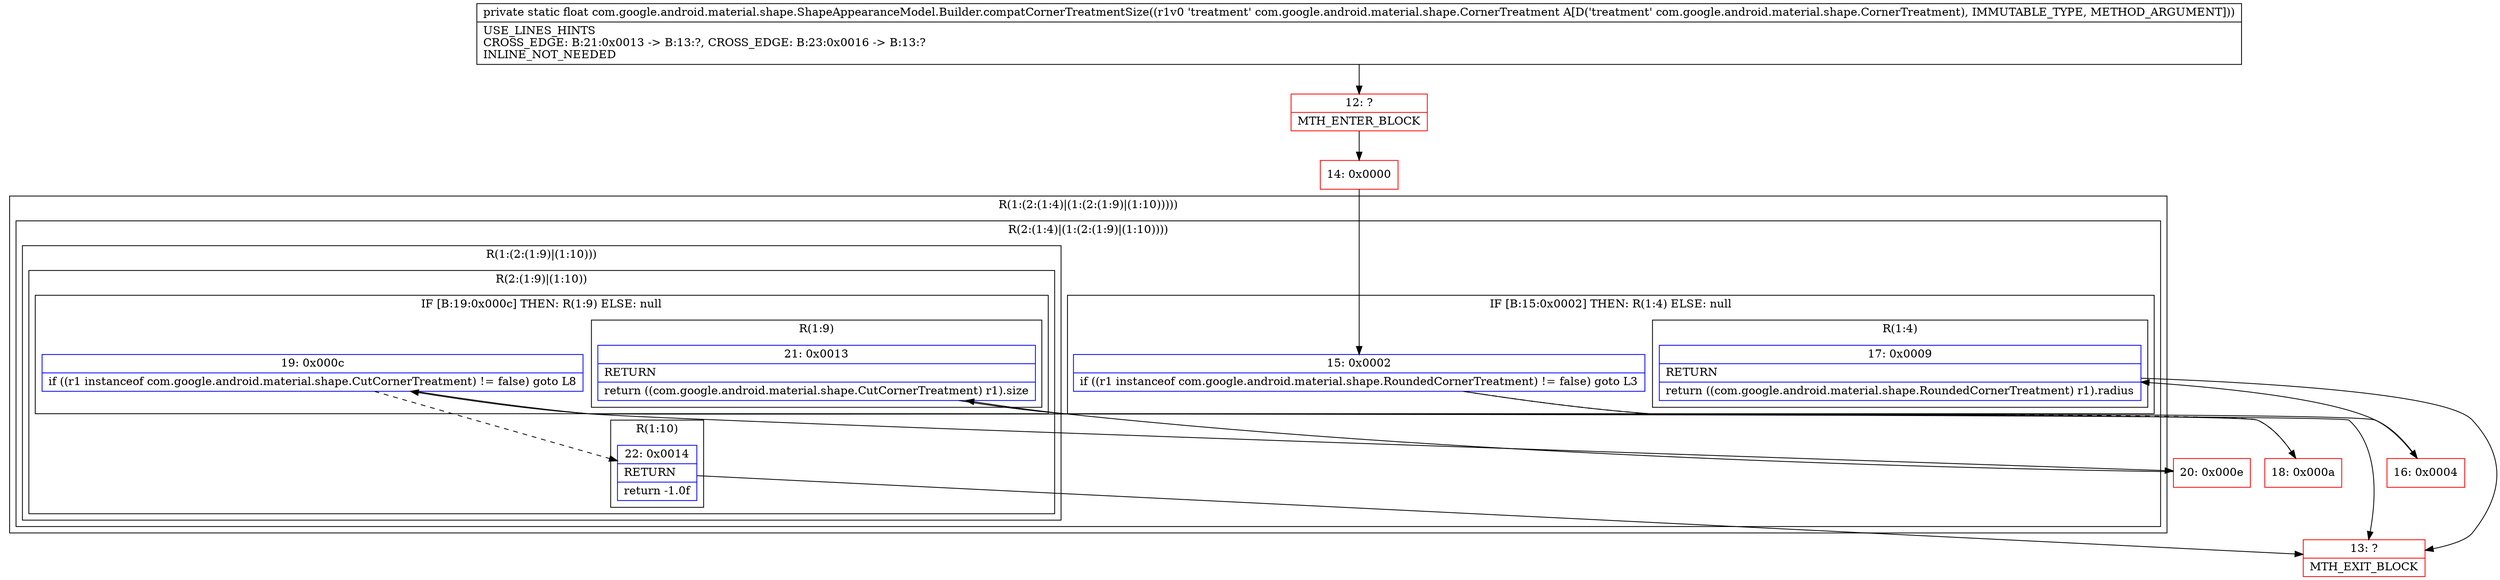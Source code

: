 digraph "CFG forcom.google.android.material.shape.ShapeAppearanceModel.Builder.compatCornerTreatmentSize(Lcom\/google\/android\/material\/shape\/CornerTreatment;)F" {
subgraph cluster_Region_552591908 {
label = "R(1:(2:(1:4)|(1:(2:(1:9)|(1:10)))))";
node [shape=record,color=blue];
subgraph cluster_Region_2091700359 {
label = "R(2:(1:4)|(1:(2:(1:9)|(1:10))))";
node [shape=record,color=blue];
subgraph cluster_IfRegion_1733435723 {
label = "IF [B:15:0x0002] THEN: R(1:4) ELSE: null";
node [shape=record,color=blue];
Node_15 [shape=record,label="{15\:\ 0x0002|if ((r1 instanceof com.google.android.material.shape.RoundedCornerTreatment) != false) goto L3\l}"];
subgraph cluster_Region_1460207283 {
label = "R(1:4)";
node [shape=record,color=blue];
Node_17 [shape=record,label="{17\:\ 0x0009|RETURN\l|return ((com.google.android.material.shape.RoundedCornerTreatment) r1).radius\l}"];
}
}
subgraph cluster_Region_145348788 {
label = "R(1:(2:(1:9)|(1:10)))";
node [shape=record,color=blue];
subgraph cluster_Region_303761870 {
label = "R(2:(1:9)|(1:10))";
node [shape=record,color=blue];
subgraph cluster_IfRegion_1681205951 {
label = "IF [B:19:0x000c] THEN: R(1:9) ELSE: null";
node [shape=record,color=blue];
Node_19 [shape=record,label="{19\:\ 0x000c|if ((r1 instanceof com.google.android.material.shape.CutCornerTreatment) != false) goto L8\l}"];
subgraph cluster_Region_1951972844 {
label = "R(1:9)";
node [shape=record,color=blue];
Node_21 [shape=record,label="{21\:\ 0x0013|RETURN\l|return ((com.google.android.material.shape.CutCornerTreatment) r1).size\l}"];
}
}
subgraph cluster_Region_854767531 {
label = "R(1:10)";
node [shape=record,color=blue];
Node_22 [shape=record,label="{22\:\ 0x0014|RETURN\l|return \-1.0f\l}"];
}
}
}
}
}
Node_12 [shape=record,color=red,label="{12\:\ ?|MTH_ENTER_BLOCK\l}"];
Node_14 [shape=record,color=red,label="{14\:\ 0x0000}"];
Node_16 [shape=record,color=red,label="{16\:\ 0x0004}"];
Node_13 [shape=record,color=red,label="{13\:\ ?|MTH_EXIT_BLOCK\l}"];
Node_18 [shape=record,color=red,label="{18\:\ 0x000a}"];
Node_20 [shape=record,color=red,label="{20\:\ 0x000e}"];
MethodNode[shape=record,label="{private static float com.google.android.material.shape.ShapeAppearanceModel.Builder.compatCornerTreatmentSize((r1v0 'treatment' com.google.android.material.shape.CornerTreatment A[D('treatment' com.google.android.material.shape.CornerTreatment), IMMUTABLE_TYPE, METHOD_ARGUMENT]))  | USE_LINES_HINTS\lCROSS_EDGE: B:21:0x0013 \-\> B:13:?, CROSS_EDGE: B:23:0x0016 \-\> B:13:?\lINLINE_NOT_NEEDED\l}"];
MethodNode -> Node_12;Node_15 -> Node_16;
Node_15 -> Node_18[style=dashed];
Node_17 -> Node_13;
Node_19 -> Node_20;
Node_19 -> Node_22[style=dashed];
Node_21 -> Node_13;
Node_22 -> Node_13;
Node_12 -> Node_14;
Node_14 -> Node_15;
Node_16 -> Node_17;
Node_18 -> Node_19;
Node_20 -> Node_21;
}

